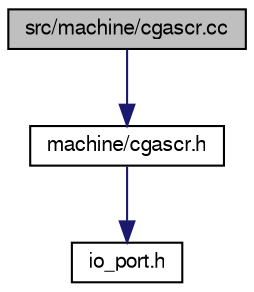 digraph "src/machine/cgascr.cc"
{
  bgcolor="transparent";
  edge [fontname="FreeSans",fontsize="10",labelfontname="FreeSans",labelfontsize="10"];
  node [fontname="FreeSans",fontsize="10",shape=record];
  Node1 [label="src/machine/cgascr.cc",height=0.2,width=0.4,color="black", fillcolor="grey75", style="filled" fontcolor="black"];
  Node1 -> Node2 [color="midnightblue",fontsize="10",style="solid",fontname="FreeSans"];
  Node2 [label="machine/cgascr.h",height=0.2,width=0.4,color="black",URL="$cgascr_8h.html"];
  Node2 -> Node3 [color="midnightblue",fontsize="10",style="solid",fontname="FreeSans"];
  Node3 [label="io_port.h",height=0.2,width=0.4,color="black",URL="$io__port_8h.html"];
}
